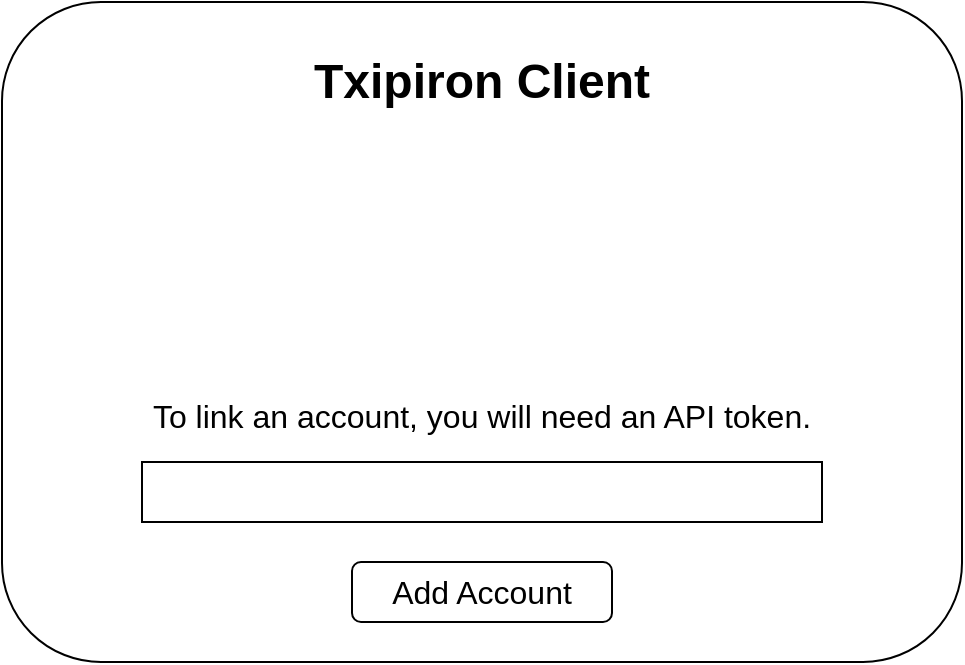 <mxfile version="20.8.21" type="github">
  <diagram name="Página-1" id="mOtGsWeZV9VXRKh0hD0D">
    <mxGraphModel dx="1050" dy="566" grid="1" gridSize="10" guides="1" tooltips="1" connect="1" arrows="1" fold="1" page="1" pageScale="1" pageWidth="827" pageHeight="1169" math="0" shadow="0">
      <root>
        <mxCell id="0" />
        <mxCell id="1" parent="0" />
        <mxCell id="L3iJL3pYwPe-wqYzRro6-1" value="" style="rounded=1;whiteSpace=wrap;html=1;" vertex="1" parent="1">
          <mxGeometry x="200" y="80" width="480" height="330" as="geometry" />
        </mxCell>
        <mxCell id="L3iJL3pYwPe-wqYzRro6-4" value="&lt;h1&gt;Txipiron Client&lt;br&gt;&lt;/h1&gt;" style="text;html=1;strokeColor=none;fillColor=none;spacing=5;spacingTop=-20;whiteSpace=wrap;overflow=hidden;rounded=0;align=center;" vertex="1" parent="1">
          <mxGeometry x="230" y="100" width="420" height="70" as="geometry" />
        </mxCell>
        <mxCell id="L3iJL3pYwPe-wqYzRro6-5" value="" style="rounded=0;whiteSpace=wrap;html=1;fontSize=24;" vertex="1" parent="1">
          <mxGeometry x="270" y="310" width="340" height="30" as="geometry" />
        </mxCell>
        <mxCell id="L3iJL3pYwPe-wqYzRro6-7" value="&lt;font style=&quot;font-size: 23px;&quot;&gt;&lt;font style=&quot;font-size: 22px;&quot;&gt;&lt;font style=&quot;font-size: 21px;&quot;&gt;&lt;font style=&quot;font-size: 20px;&quot;&gt;&lt;font style=&quot;font-size: 19px;&quot;&gt;&lt;font style=&quot;font-size: 18px;&quot;&gt;&lt;font style=&quot;font-size: 17px;&quot;&gt;&lt;font style=&quot;font-size: 16px;&quot;&gt;To link an account, you will need an API token.&lt;/font&gt;&lt;/font&gt;&lt;/font&gt;&lt;/font&gt;&lt;/font&gt;&lt;/font&gt;&lt;/font&gt;&lt;/font&gt;" style="text;html=1;strokeColor=none;fillColor=none;align=center;verticalAlign=middle;whiteSpace=wrap;rounded=0;fontSize=24;" vertex="1" parent="1">
          <mxGeometry x="245" y="270" width="390" height="30" as="geometry" />
        </mxCell>
        <mxCell id="L3iJL3pYwPe-wqYzRro6-8" value="" style="shape=image;html=1;verticalAlign=top;verticalLabelPosition=bottom;labelBackgroundColor=#ffffff;imageAspect=0;aspect=fixed;image=https://cdn1.iconfinder.com/data/icons/sea-24/32/Artboard_10sea-128.png;fontSize=16;" vertex="1" parent="1">
          <mxGeometry x="376" y="142" width="128" height="128" as="geometry" />
        </mxCell>
        <mxCell id="L3iJL3pYwPe-wqYzRro6-9" value="Add Account" style="rounded=1;whiteSpace=wrap;html=1;fontSize=16;" vertex="1" parent="1">
          <mxGeometry x="375" y="360" width="130" height="30" as="geometry" />
        </mxCell>
      </root>
    </mxGraphModel>
  </diagram>
</mxfile>
